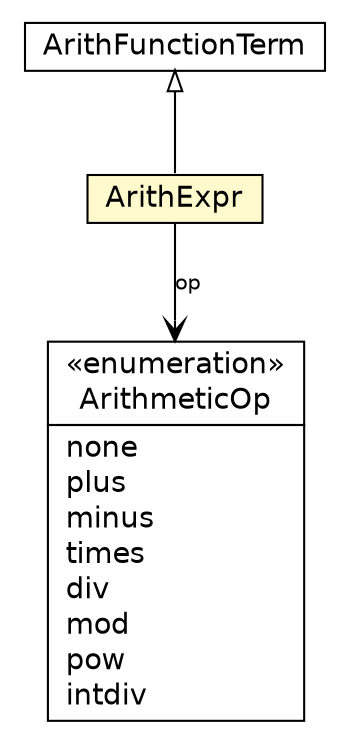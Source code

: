 #!/usr/local/bin/dot
#
# Class diagram 
# Generated by UMLGraph version 5.1 (http://www.umlgraph.org/)
#

digraph G {
	edge [fontname="Helvetica",fontsize=10,labelfontname="Helvetica",labelfontsize=10];
	node [fontname="Helvetica",fontsize=10,shape=plaintext];
	nodesep=0.25;
	ranksep=0.5;
	// jason.asSyntax.ArithFunctionTerm
	c21361 [label=<<table title="jason.asSyntax.ArithFunctionTerm" border="0" cellborder="1" cellspacing="0" cellpadding="2" port="p" href="./ArithFunctionTerm.html">
		<tr><td><table border="0" cellspacing="0" cellpadding="1">
<tr><td align="center" balign="center"> ArithFunctionTerm </td></tr>
		</table></td></tr>
		</table>>, fontname="Helvetica", fontcolor="black", fontsize=14.0];
	// jason.asSyntax.ArithExpr
	c21362 [label=<<table title="jason.asSyntax.ArithExpr" border="0" cellborder="1" cellspacing="0" cellpadding="2" port="p" bgcolor="lemonChiffon" href="./ArithExpr.html">
		<tr><td><table border="0" cellspacing="0" cellpadding="1">
<tr><td align="center" balign="center"> ArithExpr </td></tr>
		</table></td></tr>
		</table>>, fontname="Helvetica", fontcolor="black", fontsize=14.0];
	// jason.asSyntax.ArithExpr.ArithmeticOp
	c21363 [label=<<table title="jason.asSyntax.ArithExpr.ArithmeticOp" border="0" cellborder="1" cellspacing="0" cellpadding="2" port="p" href="./ArithExpr.ArithmeticOp.html">
		<tr><td><table border="0" cellspacing="0" cellpadding="1">
<tr><td align="center" balign="center"> &#171;enumeration&#187; </td></tr>
<tr><td align="center" balign="center"> ArithmeticOp </td></tr>
		</table></td></tr>
		<tr><td><table border="0" cellspacing="0" cellpadding="1">
<tr><td align="left" balign="left"> none </td></tr>
<tr><td align="left" balign="left"> plus </td></tr>
<tr><td align="left" balign="left"> minus </td></tr>
<tr><td align="left" balign="left"> times </td></tr>
<tr><td align="left" balign="left"> div </td></tr>
<tr><td align="left" balign="left"> mod </td></tr>
<tr><td align="left" balign="left"> pow </td></tr>
<tr><td align="left" balign="left"> intdiv </td></tr>
		</table></td></tr>
		</table>>, fontname="Helvetica", fontcolor="black", fontsize=14.0];
	//jason.asSyntax.ArithExpr extends jason.asSyntax.ArithFunctionTerm
	c21361:p -> c21362:p [dir=back,arrowtail=empty];
	// jason.asSyntax.ArithExpr NAVASSOC jason.asSyntax.ArithExpr.ArithmeticOp
	c21362:p -> c21363:p [taillabel="", label="op", headlabel="", fontname="Helvetica", fontcolor="black", fontsize=10.0, color="black", arrowhead=open];
}

